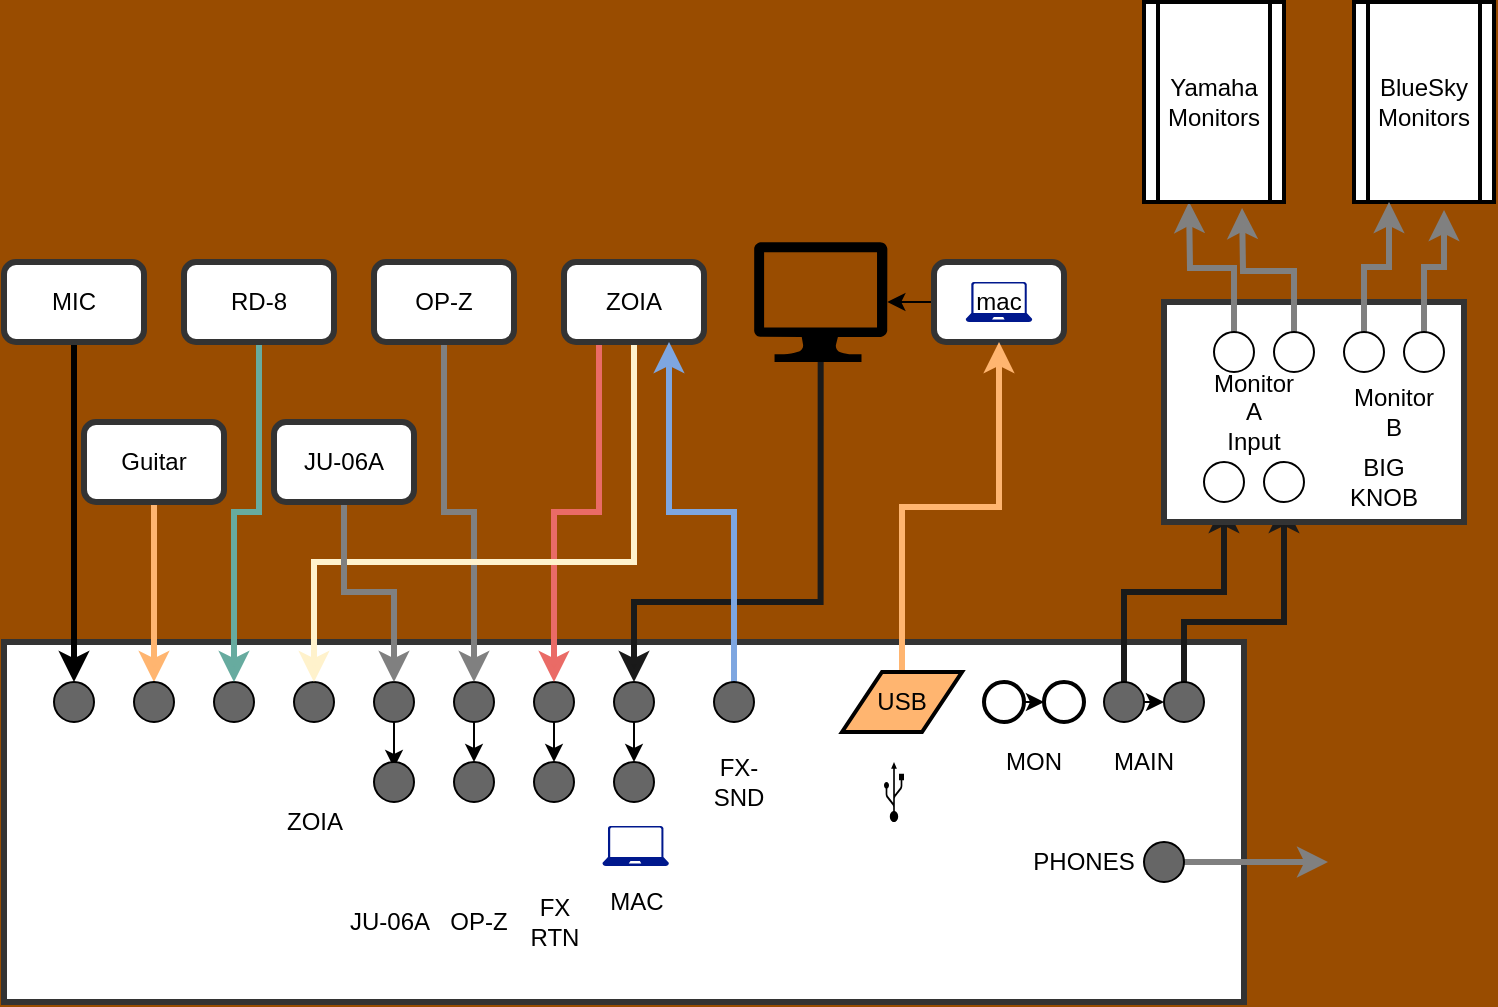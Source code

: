 <mxfile version="14.4.2" type="github">
  <diagram id="0rPY9b9the-vHaNKAwIG" name="Page-1">
    <mxGraphModel dx="800" dy="548" grid="1" gridSize="10" guides="1" tooltips="1" connect="1" arrows="1" fold="1" page="1" pageScale="1" pageWidth="850" pageHeight="1100" background="#994C00" math="0" shadow="0">
      <root>
        <mxCell id="0" />
        <mxCell id="1" parent="0" />
        <mxCell id="681xsgQmHqRQnjf-dhJd-1" value="" style="whiteSpace=wrap;html=1;strokeWidth=3;strokeColor=#333333;" vertex="1" parent="1">
          <mxGeometry x="70" y="390" width="620" height="180" as="geometry" />
        </mxCell>
        <mxCell id="681xsgQmHqRQnjf-dhJd-2" value="" style="ellipse;whiteSpace=wrap;html=1;aspect=fixed;fillColor=#666666;" vertex="1" parent="1">
          <mxGeometry x="95" y="410" width="20" height="20" as="geometry" />
        </mxCell>
        <mxCell id="681xsgQmHqRQnjf-dhJd-46" style="edgeStyle=orthogonalEdgeStyle;rounded=0;orthogonalLoop=1;jettySize=auto;html=1;exitX=0.5;exitY=1;exitDx=0;exitDy=0;entryX=0.5;entryY=0;entryDx=0;entryDy=0;strokeWidth=3;strokeColor=#FFB570;" edge="1" parent="1" source="681xsgQmHqRQnjf-dhJd-47" target="681xsgQmHqRQnjf-dhJd-6">
          <mxGeometry relative="1" as="geometry">
            <mxPoint x="145" y="340" as="sourcePoint" />
          </mxGeometry>
        </mxCell>
        <mxCell id="681xsgQmHqRQnjf-dhJd-6" value="" style="ellipse;whiteSpace=wrap;html=1;aspect=fixed;fillColor=#666666;" vertex="1" parent="1">
          <mxGeometry x="135" y="410" width="20" height="20" as="geometry" />
        </mxCell>
        <mxCell id="681xsgQmHqRQnjf-dhJd-7" value="" style="ellipse;whiteSpace=wrap;html=1;aspect=fixed;fillColor=#666666;" vertex="1" parent="1">
          <mxGeometry x="175" y="410" width="20" height="20" as="geometry" />
        </mxCell>
        <mxCell id="681xsgQmHqRQnjf-dhJd-8" value="" style="ellipse;whiteSpace=wrap;html=1;aspect=fixed;fillColor=#666666;" vertex="1" parent="1">
          <mxGeometry x="215" y="410" width="20" height="20" as="geometry" />
        </mxCell>
        <mxCell id="681xsgQmHqRQnjf-dhJd-38" style="edgeStyle=orthogonalEdgeStyle;rounded=0;orthogonalLoop=1;jettySize=auto;html=1;exitX=0.5;exitY=1;exitDx=0;exitDy=0;" edge="1" parent="1" source="681xsgQmHqRQnjf-dhJd-9">
          <mxGeometry relative="1" as="geometry">
            <mxPoint x="265" y="453" as="targetPoint" />
          </mxGeometry>
        </mxCell>
        <mxCell id="681xsgQmHqRQnjf-dhJd-9" value="" style="ellipse;whiteSpace=wrap;html=1;aspect=fixed;fillColor=#666666;" vertex="1" parent="1">
          <mxGeometry x="255" y="410" width="20" height="20" as="geometry" />
        </mxCell>
        <mxCell id="681xsgQmHqRQnjf-dhJd-37" style="edgeStyle=orthogonalEdgeStyle;rounded=0;orthogonalLoop=1;jettySize=auto;html=1;exitX=0.5;exitY=1;exitDx=0;exitDy=0;entryX=0.5;entryY=0;entryDx=0;entryDy=0;" edge="1" parent="1" source="681xsgQmHqRQnjf-dhJd-10" target="681xsgQmHqRQnjf-dhJd-16">
          <mxGeometry relative="1" as="geometry" />
        </mxCell>
        <mxCell id="681xsgQmHqRQnjf-dhJd-10" value="" style="ellipse;whiteSpace=wrap;html=1;aspect=fixed;fillColor=#666666;" vertex="1" parent="1">
          <mxGeometry x="295" y="410" width="20" height="20" as="geometry" />
        </mxCell>
        <mxCell id="681xsgQmHqRQnjf-dhJd-36" style="edgeStyle=orthogonalEdgeStyle;rounded=0;orthogonalLoop=1;jettySize=auto;html=1;exitX=0.5;exitY=1;exitDx=0;exitDy=0;entryX=0.5;entryY=0;entryDx=0;entryDy=0;" edge="1" parent="1" source="681xsgQmHqRQnjf-dhJd-13" target="681xsgQmHqRQnjf-dhJd-17">
          <mxGeometry relative="1" as="geometry" />
        </mxCell>
        <mxCell id="681xsgQmHqRQnjf-dhJd-13" value="" style="ellipse;whiteSpace=wrap;html=1;aspect=fixed;fillColor=#666666;" vertex="1" parent="1">
          <mxGeometry x="335" y="410" width="20" height="20" as="geometry" />
        </mxCell>
        <mxCell id="681xsgQmHqRQnjf-dhJd-39" style="edgeStyle=orthogonalEdgeStyle;rounded=0;orthogonalLoop=1;jettySize=auto;html=1;exitX=0.5;exitY=1;exitDx=0;exitDy=0;entryX=0.5;entryY=0;entryDx=0;entryDy=0;" edge="1" parent="1" source="681xsgQmHqRQnjf-dhJd-14" target="681xsgQmHqRQnjf-dhJd-18">
          <mxGeometry relative="1" as="geometry" />
        </mxCell>
        <mxCell id="681xsgQmHqRQnjf-dhJd-14" value="" style="ellipse;whiteSpace=wrap;html=1;aspect=fixed;fillColor=#666666;" vertex="1" parent="1">
          <mxGeometry x="375" y="410" width="20" height="20" as="geometry" />
        </mxCell>
        <mxCell id="681xsgQmHqRQnjf-dhJd-15" value="" style="ellipse;whiteSpace=wrap;html=1;aspect=fixed;fillColor=#666666;" vertex="1" parent="1">
          <mxGeometry x="255" y="450" width="20" height="20" as="geometry" />
        </mxCell>
        <mxCell id="681xsgQmHqRQnjf-dhJd-16" value="" style="ellipse;whiteSpace=wrap;html=1;aspect=fixed;fillColor=#666666;" vertex="1" parent="1">
          <mxGeometry x="295" y="450" width="20" height="20" as="geometry" />
        </mxCell>
        <mxCell id="681xsgQmHqRQnjf-dhJd-17" value="" style="ellipse;whiteSpace=wrap;html=1;aspect=fixed;fillColor=#666666;" vertex="1" parent="1">
          <mxGeometry x="335" y="450" width="20" height="20" as="geometry" />
        </mxCell>
        <mxCell id="681xsgQmHqRQnjf-dhJd-18" value="" style="ellipse;whiteSpace=wrap;html=1;aspect=fixed;fillColor=#666666;" vertex="1" parent="1">
          <mxGeometry x="375" y="450" width="20" height="20" as="geometry" />
        </mxCell>
        <mxCell id="681xsgQmHqRQnjf-dhJd-40" style="edgeStyle=orthogonalEdgeStyle;rounded=0;orthogonalLoop=1;jettySize=auto;html=1;exitX=1;exitY=0.5;exitDx=0;exitDy=0;entryX=0;entryY=0.5;entryDx=0;entryDy=0;" edge="1" parent="1" source="681xsgQmHqRQnjf-dhJd-19" target="681xsgQmHqRQnjf-dhJd-20">
          <mxGeometry relative="1" as="geometry" />
        </mxCell>
        <mxCell id="681xsgQmHqRQnjf-dhJd-19" value="" style="ellipse;whiteSpace=wrap;html=1;aspect=fixed;strokeWidth=2;" vertex="1" parent="1">
          <mxGeometry x="560" y="410" width="20" height="20" as="geometry" />
        </mxCell>
        <mxCell id="681xsgQmHqRQnjf-dhJd-20" value="" style="ellipse;whiteSpace=wrap;html=1;aspect=fixed;strokeWidth=2;" vertex="1" parent="1">
          <mxGeometry x="590" y="410" width="20" height="20" as="geometry" />
        </mxCell>
        <mxCell id="681xsgQmHqRQnjf-dhJd-33" style="edgeStyle=orthogonalEdgeStyle;rounded=0;orthogonalLoop=1;jettySize=auto;html=1;exitX=0.5;exitY=1;exitDx=0;exitDy=0;entryX=0.5;entryY=0;entryDx=0;entryDy=0;strokeWidth=3;" edge="1" parent="1" source="681xsgQmHqRQnjf-dhJd-22" target="681xsgQmHqRQnjf-dhJd-2">
          <mxGeometry relative="1" as="geometry" />
        </mxCell>
        <mxCell id="681xsgQmHqRQnjf-dhJd-22" value="MIC" style="rounded=1;whiteSpace=wrap;html=1;strokeWidth=3;strokeColor=#333333;" vertex="1" parent="1">
          <mxGeometry x="70" y="200" width="70" height="40" as="geometry" />
        </mxCell>
        <mxCell id="681xsgQmHqRQnjf-dhJd-34" style="edgeStyle=orthogonalEdgeStyle;rounded=0;orthogonalLoop=1;jettySize=auto;html=1;exitX=0.5;exitY=1;exitDx=0;exitDy=0;entryX=0.5;entryY=0;entryDx=0;entryDy=0;strokeWidth=3;strokeColor=#67AB9F;" edge="1" parent="1" source="681xsgQmHqRQnjf-dhJd-23" target="681xsgQmHqRQnjf-dhJd-7">
          <mxGeometry relative="1" as="geometry" />
        </mxCell>
        <mxCell id="681xsgQmHqRQnjf-dhJd-23" value="RD-8" style="rounded=1;whiteSpace=wrap;html=1;strokeWidth=3;strokeColor=#333333;" vertex="1" parent="1">
          <mxGeometry x="160" y="200" width="75" height="40" as="geometry" />
        </mxCell>
        <mxCell id="681xsgQmHqRQnjf-dhJd-35" style="edgeStyle=orthogonalEdgeStyle;rounded=0;orthogonalLoop=1;jettySize=auto;html=1;exitX=0.5;exitY=1;exitDx=0;exitDy=0;entryX=0.5;entryY=0;entryDx=0;entryDy=0;strokeWidth=3;strokeColor=#808080;" edge="1" parent="1" source="681xsgQmHqRQnjf-dhJd-24" target="681xsgQmHqRQnjf-dhJd-10">
          <mxGeometry relative="1" as="geometry">
            <mxPoint x="240" y="360" as="targetPoint" />
          </mxGeometry>
        </mxCell>
        <mxCell id="681xsgQmHqRQnjf-dhJd-24" value="OP-Z" style="rounded=1;whiteSpace=wrap;html=1;strokeWidth=3;strokeColor=#333333;" vertex="1" parent="1">
          <mxGeometry x="255" y="200" width="70" height="40" as="geometry" />
        </mxCell>
        <mxCell id="681xsgQmHqRQnjf-dhJd-89" style="edgeStyle=orthogonalEdgeStyle;rounded=0;orthogonalLoop=1;jettySize=auto;html=1;exitX=0.25;exitY=1;exitDx=0;exitDy=0;entryX=0.5;entryY=0;entryDx=0;entryDy=0;strokeWidth=3;strokeColor=#EA6B66;" edge="1" parent="1" source="681xsgQmHqRQnjf-dhJd-25" target="681xsgQmHqRQnjf-dhJd-13">
          <mxGeometry relative="1" as="geometry" />
        </mxCell>
        <mxCell id="681xsgQmHqRQnjf-dhJd-104" style="edgeStyle=orthogonalEdgeStyle;rounded=0;orthogonalLoop=1;jettySize=auto;html=1;entryX=0.5;entryY=0;entryDx=0;entryDy=0;strokeWidth=3;strokeColor=#FFF2CC;" edge="1" parent="1" source="681xsgQmHqRQnjf-dhJd-25" target="681xsgQmHqRQnjf-dhJd-8">
          <mxGeometry relative="1" as="geometry">
            <Array as="points">
              <mxPoint x="385" y="350" />
              <mxPoint x="225" y="350" />
            </Array>
          </mxGeometry>
        </mxCell>
        <mxCell id="681xsgQmHqRQnjf-dhJd-25" value="ZOIA" style="rounded=1;whiteSpace=wrap;html=1;strokeWidth=3;strokeColor=#333333;" vertex="1" parent="1">
          <mxGeometry x="350" y="200" width="70" height="40" as="geometry" />
        </mxCell>
        <mxCell id="681xsgQmHqRQnjf-dhJd-43" style="edgeStyle=orthogonalEdgeStyle;rounded=0;orthogonalLoop=1;jettySize=auto;html=1;exitX=0.5;exitY=1;exitDx=0;exitDy=0;entryX=0.5;entryY=0;entryDx=0;entryDy=0;exitPerimeter=0;strokeWidth=3;strokeColor=#1A1A1A;" edge="1" parent="1" source="681xsgQmHqRQnjf-dhJd-82" target="681xsgQmHqRQnjf-dhJd-14">
          <mxGeometry relative="1" as="geometry">
            <Array as="points">
              <mxPoint x="478" y="370" />
              <mxPoint x="385" y="370" />
            </Array>
          </mxGeometry>
        </mxCell>
        <mxCell id="681xsgQmHqRQnjf-dhJd-91" style="edgeStyle=orthogonalEdgeStyle;rounded=0;orthogonalLoop=1;jettySize=auto;html=1;exitX=0;exitY=0.5;exitDx=0;exitDy=0;entryX=1;entryY=0.5;entryDx=0;entryDy=0;entryPerimeter=0;" edge="1" parent="1" source="681xsgQmHqRQnjf-dhJd-26" target="681xsgQmHqRQnjf-dhJd-82">
          <mxGeometry relative="1" as="geometry" />
        </mxCell>
        <mxCell id="681xsgQmHqRQnjf-dhJd-26" value="mac" style="rounded=1;whiteSpace=wrap;html=1;strokeWidth=3;strokeColor=#333333;" vertex="1" parent="1">
          <mxGeometry x="535" y="200" width="65" height="40" as="geometry" />
        </mxCell>
        <mxCell id="681xsgQmHqRQnjf-dhJd-41" style="edgeStyle=orthogonalEdgeStyle;rounded=0;orthogonalLoop=1;jettySize=auto;html=1;exitX=1;exitY=0.5;exitDx=0;exitDy=0;entryX=0;entryY=0.5;entryDx=0;entryDy=0;" edge="1" parent="1" source="681xsgQmHqRQnjf-dhJd-27" target="681xsgQmHqRQnjf-dhJd-28">
          <mxGeometry relative="1" as="geometry" />
        </mxCell>
        <mxCell id="681xsgQmHqRQnjf-dhJd-63" style="edgeStyle=orthogonalEdgeStyle;rounded=0;orthogonalLoop=1;jettySize=auto;html=1;exitX=0.5;exitY=0;exitDx=0;exitDy=0;strokeWidth=3;strokeColor=#1A1A1A;" edge="1" parent="1" source="681xsgQmHqRQnjf-dhJd-27" target="681xsgQmHqRQnjf-dhJd-57">
          <mxGeometry relative="1" as="geometry" />
        </mxCell>
        <mxCell id="681xsgQmHqRQnjf-dhJd-27" value="" style="ellipse;whiteSpace=wrap;html=1;aspect=fixed;fillColor=#666666;" vertex="1" parent="1">
          <mxGeometry x="620" y="410" width="20" height="20" as="geometry" />
        </mxCell>
        <mxCell id="681xsgQmHqRQnjf-dhJd-64" style="edgeStyle=orthogonalEdgeStyle;rounded=0;orthogonalLoop=1;jettySize=auto;html=1;exitX=0.5;exitY=0;exitDx=0;exitDy=0;entryX=0.5;entryY=1;entryDx=0;entryDy=0;strokeWidth=3;strokeColor=#1A1A1A;" edge="1" parent="1" source="681xsgQmHqRQnjf-dhJd-28" target="681xsgQmHqRQnjf-dhJd-58">
          <mxGeometry relative="1" as="geometry">
            <Array as="points">
              <mxPoint x="660" y="380" />
              <mxPoint x="710" y="380" />
            </Array>
          </mxGeometry>
        </mxCell>
        <mxCell id="681xsgQmHqRQnjf-dhJd-28" value="" style="ellipse;whiteSpace=wrap;html=1;aspect=fixed;fillColor=#666666;" vertex="1" parent="1">
          <mxGeometry x="650" y="410" width="20" height="20" as="geometry" />
        </mxCell>
        <mxCell id="681xsgQmHqRQnjf-dhJd-30" value="BlueSky Monitors" style="shape=process;whiteSpace=wrap;html=1;backgroundOutline=1;strokeWidth=2;" vertex="1" parent="1">
          <mxGeometry x="745" y="70" width="70" height="100" as="geometry" />
        </mxCell>
        <mxCell id="681xsgQmHqRQnjf-dhJd-31" value="MAIN" style="text;html=1;strokeColor=none;fillColor=none;align=center;verticalAlign=middle;whiteSpace=wrap;rounded=0;" vertex="1" parent="1">
          <mxGeometry x="620" y="440" width="40" height="20" as="geometry" />
        </mxCell>
        <mxCell id="681xsgQmHqRQnjf-dhJd-32" value="MON" style="text;html=1;strokeColor=none;fillColor=none;align=center;verticalAlign=middle;whiteSpace=wrap;rounded=0;" vertex="1" parent="1">
          <mxGeometry x="565" y="440" width="40" height="20" as="geometry" />
        </mxCell>
        <mxCell id="681xsgQmHqRQnjf-dhJd-47" value="Guitar" style="rounded=1;whiteSpace=wrap;html=1;strokeWidth=3;strokeColor=#333333;" vertex="1" parent="1">
          <mxGeometry x="110" y="280" width="70" height="40" as="geometry" />
        </mxCell>
        <mxCell id="681xsgQmHqRQnjf-dhJd-88" style="edgeStyle=orthogonalEdgeStyle;rounded=0;orthogonalLoop=1;jettySize=auto;html=1;exitX=0.5;exitY=0;exitDx=0;exitDy=0;entryX=0.75;entryY=1;entryDx=0;entryDy=0;strokeWidth=3;strokeColor=#7EA6E0;" edge="1" parent="1" source="681xsgQmHqRQnjf-dhJd-48" target="681xsgQmHqRQnjf-dhJd-25">
          <mxGeometry relative="1" as="geometry" />
        </mxCell>
        <mxCell id="681xsgQmHqRQnjf-dhJd-48" value="" style="ellipse;whiteSpace=wrap;html=1;aspect=fixed;fillColor=#666666;" vertex="1" parent="1">
          <mxGeometry x="425" y="410" width="20" height="20" as="geometry" />
        </mxCell>
        <mxCell id="681xsgQmHqRQnjf-dhJd-49" value="FX-SND" style="text;html=1;strokeColor=none;fillColor=none;align=center;verticalAlign=middle;whiteSpace=wrap;rounded=0;" vertex="1" parent="1">
          <mxGeometry x="420" y="450" width="35" height="20" as="geometry" />
        </mxCell>
        <mxCell id="681xsgQmHqRQnjf-dhJd-50" value="" style="whiteSpace=wrap;html=1;strokeWidth=3;strokeColor=#333333;" vertex="1" parent="1">
          <mxGeometry x="650" y="220" width="150" height="110" as="geometry" />
        </mxCell>
        <mxCell id="681xsgQmHqRQnjf-dhJd-65" style="edgeStyle=orthogonalEdgeStyle;rounded=0;orthogonalLoop=1;jettySize=auto;html=1;exitX=0.5;exitY=0;exitDx=0;exitDy=0;entryX=0.25;entryY=1;entryDx=0;entryDy=0;strokeWidth=3;strokeColor=#808080;" edge="1" parent="1" source="681xsgQmHqRQnjf-dhJd-53">
          <mxGeometry relative="1" as="geometry">
            <mxPoint x="662.5" y="170" as="targetPoint" />
          </mxGeometry>
        </mxCell>
        <mxCell id="681xsgQmHqRQnjf-dhJd-53" value="" style="ellipse;whiteSpace=wrap;html=1;aspect=fixed;" vertex="1" parent="1">
          <mxGeometry x="675" y="235" width="20" height="20" as="geometry" />
        </mxCell>
        <mxCell id="681xsgQmHqRQnjf-dhJd-66" style="edgeStyle=orthogonalEdgeStyle;rounded=0;orthogonalLoop=1;jettySize=auto;html=1;exitX=0.5;exitY=0;exitDx=0;exitDy=0;entryX=0.629;entryY=1.03;entryDx=0;entryDy=0;entryPerimeter=0;strokeWidth=3;strokeColor=#808080;" edge="1" parent="1" source="681xsgQmHqRQnjf-dhJd-54">
          <mxGeometry relative="1" as="geometry">
            <mxPoint x="689.03" y="173" as="targetPoint" />
          </mxGeometry>
        </mxCell>
        <mxCell id="681xsgQmHqRQnjf-dhJd-54" value="" style="ellipse;whiteSpace=wrap;html=1;aspect=fixed;" vertex="1" parent="1">
          <mxGeometry x="705" y="235" width="20" height="20" as="geometry" />
        </mxCell>
        <mxCell id="681xsgQmHqRQnjf-dhJd-67" style="edgeStyle=orthogonalEdgeStyle;rounded=0;orthogonalLoop=1;jettySize=auto;html=1;exitX=0.5;exitY=0;exitDx=0;exitDy=0;entryX=0.25;entryY=1;entryDx=0;entryDy=0;strokeWidth=3;strokeColor=#808080;" edge="1" parent="1" source="681xsgQmHqRQnjf-dhJd-55" target="681xsgQmHqRQnjf-dhJd-30">
          <mxGeometry relative="1" as="geometry" />
        </mxCell>
        <mxCell id="681xsgQmHqRQnjf-dhJd-55" value="" style="ellipse;whiteSpace=wrap;html=1;aspect=fixed;" vertex="1" parent="1">
          <mxGeometry x="740" y="235" width="20" height="20" as="geometry" />
        </mxCell>
        <mxCell id="681xsgQmHqRQnjf-dhJd-68" style="edgeStyle=orthogonalEdgeStyle;rounded=0;orthogonalLoop=1;jettySize=auto;html=1;exitX=0.5;exitY=0;exitDx=0;exitDy=0;entryX=0.643;entryY=1.04;entryDx=0;entryDy=0;entryPerimeter=0;strokeWidth=3;strokeColor=#808080;" edge="1" parent="1" source="681xsgQmHqRQnjf-dhJd-56" target="681xsgQmHqRQnjf-dhJd-30">
          <mxGeometry relative="1" as="geometry" />
        </mxCell>
        <mxCell id="681xsgQmHqRQnjf-dhJd-56" value="" style="ellipse;whiteSpace=wrap;html=1;aspect=fixed;" vertex="1" parent="1">
          <mxGeometry x="770" y="235" width="20" height="20" as="geometry" />
        </mxCell>
        <mxCell id="681xsgQmHqRQnjf-dhJd-57" value="" style="ellipse;whiteSpace=wrap;html=1;aspect=fixed;" vertex="1" parent="1">
          <mxGeometry x="670" y="300" width="20" height="20" as="geometry" />
        </mxCell>
        <mxCell id="681xsgQmHqRQnjf-dhJd-58" value="" style="ellipse;whiteSpace=wrap;html=1;aspect=fixed;" vertex="1" parent="1">
          <mxGeometry x="700" y="300" width="20" height="20" as="geometry" />
        </mxCell>
        <mxCell id="681xsgQmHqRQnjf-dhJd-60" value="Monitor A&lt;br&gt;Input" style="text;html=1;strokeColor=none;fillColor=none;align=center;verticalAlign=middle;whiteSpace=wrap;rounded=0;" vertex="1" parent="1">
          <mxGeometry x="675" y="265" width="40" height="20" as="geometry" />
        </mxCell>
        <mxCell id="681xsgQmHqRQnjf-dhJd-61" value="Monitor B" style="text;html=1;strokeColor=none;fillColor=none;align=center;verticalAlign=middle;whiteSpace=wrap;rounded=0;" vertex="1" parent="1">
          <mxGeometry x="745" y="265" width="40" height="20" as="geometry" />
        </mxCell>
        <mxCell id="681xsgQmHqRQnjf-dhJd-70" value="BIG KNOB" style="text;html=1;strokeColor=none;fillColor=none;align=center;verticalAlign=middle;whiteSpace=wrap;rounded=0;" vertex="1" parent="1">
          <mxGeometry x="740" y="300" width="40" height="20" as="geometry" />
        </mxCell>
        <mxCell id="681xsgQmHqRQnjf-dhJd-71" value="" style="shape=image;html=1;verticalAlign=top;verticalLabelPosition=bottom;labelBackgroundColor=#ffffff;imageAspect=0;aspect=fixed;image=https://cdn2.iconfinder.com/data/icons/kitchen-appliances-computers-and-electronics/32/Appliances-10-128.png" vertex="1" parent="1">
          <mxGeometry x="732" y="466" width="68" height="68" as="geometry" />
        </mxCell>
        <mxCell id="681xsgQmHqRQnjf-dhJd-96" style="edgeStyle=orthogonalEdgeStyle;rounded=0;orthogonalLoop=1;jettySize=auto;html=1;exitX=1;exitY=0.5;exitDx=0;exitDy=0;entryX=0;entryY=0.5;entryDx=0;entryDy=0;strokeWidth=3;strokeColor=#808080;" edge="1" parent="1" source="681xsgQmHqRQnjf-dhJd-72" target="681xsgQmHqRQnjf-dhJd-71">
          <mxGeometry relative="1" as="geometry" />
        </mxCell>
        <mxCell id="681xsgQmHqRQnjf-dhJd-72" value="" style="ellipse;whiteSpace=wrap;html=1;aspect=fixed;fillColor=#666666;" vertex="1" parent="1">
          <mxGeometry x="640" y="490" width="20" height="20" as="geometry" />
        </mxCell>
        <mxCell id="681xsgQmHqRQnjf-dhJd-74" value="PHONES" style="text;html=1;strokeColor=none;fillColor=none;align=center;verticalAlign=middle;whiteSpace=wrap;rounded=0;" vertex="1" parent="1">
          <mxGeometry x="590" y="490" width="40" height="20" as="geometry" />
        </mxCell>
        <mxCell id="681xsgQmHqRQnjf-dhJd-75" value="" style="shape=mxgraph.signs.tech.usb;html=1;pointerEvents=1;fillColor=#000000;strokeColor=none;verticalLabelPosition=bottom;verticalAlign=top;align=center;" vertex="1" parent="1">
          <mxGeometry x="510" y="450" width="10" height="30" as="geometry" />
        </mxCell>
        <mxCell id="681xsgQmHqRQnjf-dhJd-81" value="Yamaha&lt;br&gt;Monitors" style="shape=process;whiteSpace=wrap;html=1;backgroundOutline=1;strokeWidth=2;" vertex="1" parent="1">
          <mxGeometry x="640" y="70" width="70" height="100" as="geometry" />
        </mxCell>
        <mxCell id="681xsgQmHqRQnjf-dhJd-82" value="" style="aspect=fixed;pointerEvents=1;shadow=0;dashed=0;html=1;strokeColor=none;labelPosition=center;verticalLabelPosition=bottom;verticalAlign=top;align=center;shape=mxgraph.azure.computer;fillColor=#000000;" vertex="1" parent="1">
          <mxGeometry x="445.0" y="190" width="66.67" height="60" as="geometry" />
        </mxCell>
        <mxCell id="681xsgQmHqRQnjf-dhJd-92" style="edgeStyle=orthogonalEdgeStyle;rounded=0;orthogonalLoop=1;jettySize=auto;html=1;exitX=0.5;exitY=0;exitDx=0;exitDy=0;strokeWidth=3;strokeColor=#FFB570;" edge="1" parent="1" source="681xsgQmHqRQnjf-dhJd-76" target="681xsgQmHqRQnjf-dhJd-26">
          <mxGeometry relative="1" as="geometry" />
        </mxCell>
        <mxCell id="681xsgQmHqRQnjf-dhJd-76" value="USB" style="shape=parallelogram;perimeter=parallelogramPerimeter;whiteSpace=wrap;html=1;fixedSize=1;strokeWidth=2;fillColor=#FFB570;" vertex="1" parent="1">
          <mxGeometry x="489" y="405" width="60" height="30" as="geometry" />
        </mxCell>
        <mxCell id="681xsgQmHqRQnjf-dhJd-90" value="ZOIA" style="text;html=1;strokeColor=none;fillColor=none;align=center;verticalAlign=middle;whiteSpace=wrap;rounded=0;" vertex="1" parent="1">
          <mxGeometry x="207.5" y="470" width="35" height="20" as="geometry" />
        </mxCell>
        <mxCell id="681xsgQmHqRQnjf-dhJd-93" value="MAC" style="text;html=1;strokeColor=none;fillColor=none;align=center;verticalAlign=middle;whiteSpace=wrap;rounded=0;" vertex="1" parent="1">
          <mxGeometry x="369.17" y="510" width="35" height="20" as="geometry" />
        </mxCell>
        <mxCell id="681xsgQmHqRQnjf-dhJd-94" value="FX RTN" style="text;html=1;strokeColor=none;fillColor=none;align=center;verticalAlign=middle;whiteSpace=wrap;rounded=0;" vertex="1" parent="1">
          <mxGeometry x="327.5" y="520" width="35" height="20" as="geometry" />
        </mxCell>
        <mxCell id="681xsgQmHqRQnjf-dhJd-95" value="OP-Z" style="text;html=1;strokeColor=none;fillColor=none;align=center;verticalAlign=middle;whiteSpace=wrap;rounded=0;" vertex="1" parent="1">
          <mxGeometry x="290" y="520" width="35" height="20" as="geometry" />
        </mxCell>
        <mxCell id="681xsgQmHqRQnjf-dhJd-103" style="edgeStyle=orthogonalEdgeStyle;rounded=0;orthogonalLoop=1;jettySize=auto;html=1;entryX=0.5;entryY=0;entryDx=0;entryDy=0;strokeColor=#808080;strokeWidth=3;" edge="1" parent="1" source="681xsgQmHqRQnjf-dhJd-97" target="681xsgQmHqRQnjf-dhJd-9">
          <mxGeometry relative="1" as="geometry" />
        </mxCell>
        <mxCell id="681xsgQmHqRQnjf-dhJd-97" value="JU-06A" style="rounded=1;whiteSpace=wrap;html=1;strokeWidth=3;strokeColor=#333333;" vertex="1" parent="1">
          <mxGeometry x="205" y="280" width="70" height="40" as="geometry" />
        </mxCell>
        <mxCell id="681xsgQmHqRQnjf-dhJd-99" value="" style="shape=image;html=1;verticalAlign=top;verticalLabelPosition=bottom;labelBackgroundColor=#ffffff;imageAspect=0;aspect=fixed;image=https://cdn4.iconfinder.com/data/icons/ionicons/512/icon-ios7-mic-128.png" vertex="1" parent="1">
          <mxGeometry x="91" y="440" width="28" height="28" as="geometry" />
        </mxCell>
        <mxCell id="681xsgQmHqRQnjf-dhJd-100" value="" style="shape=image;html=1;verticalAlign=top;verticalLabelPosition=bottom;labelBackgroundColor=#ffffff;imageAspect=0;aspect=fixed;image=https://cdn2.iconfinder.com/data/icons/thesquid-ink-40-free-flat-icon-pack/64/gibson-les_paul_guitar_bass-128.png" vertex="1" parent="1">
          <mxGeometry x="131" y="436" width="28" height="28" as="geometry" />
        </mxCell>
        <mxCell id="681xsgQmHqRQnjf-dhJd-101" value="" style="shape=image;html=1;verticalAlign=top;verticalLabelPosition=bottom;labelBackgroundColor=#ffffff;imageAspect=0;aspect=fixed;image=https://cdn4.iconfinder.com/data/icons/music-208/32/Music_drum_kit_drums_rock_set-128.png" vertex="1" parent="1">
          <mxGeometry x="171" y="436" width="28" height="28" as="geometry" />
        </mxCell>
        <mxCell id="681xsgQmHqRQnjf-dhJd-102" value="" style="shape=image;html=1;verticalAlign=top;verticalLabelPosition=bottom;labelBackgroundColor=#ffffff;imageAspect=0;aspect=fixed;image=https://cdn3.iconfinder.com/data/icons/piano-keyboard/900/1-128.png" vertex="1" parent="1">
          <mxGeometry x="211" y="438" width="28" height="28" as="geometry" />
        </mxCell>
        <mxCell id="681xsgQmHqRQnjf-dhJd-105" value="" style="shape=image;html=1;verticalAlign=top;verticalLabelPosition=bottom;labelBackgroundColor=#ffffff;imageAspect=0;aspect=fixed;image=https://cdn3.iconfinder.com/data/icons/piano-keyboard/900/1-128.png" vertex="1" parent="1">
          <mxGeometry x="251" y="482" width="28" height="28" as="geometry" />
        </mxCell>
        <mxCell id="681xsgQmHqRQnjf-dhJd-107" value="JU-06A" style="text;html=1;strokeColor=none;fillColor=none;align=center;verticalAlign=middle;whiteSpace=wrap;rounded=0;" vertex="1" parent="1">
          <mxGeometry x="240" y="520" width="46" height="20" as="geometry" />
        </mxCell>
        <mxCell id="681xsgQmHqRQnjf-dhJd-108" value="" style="shape=image;html=1;verticalAlign=top;verticalLabelPosition=bottom;labelBackgroundColor=#ffffff;imageAspect=0;aspect=fixed;image=https://cdn3.iconfinder.com/data/icons/piano-keyboard/900/1-128.png" vertex="1" parent="1">
          <mxGeometry x="291" y="482" width="28" height="28" as="geometry" />
        </mxCell>
        <mxCell id="681xsgQmHqRQnjf-dhJd-109" value="" style="aspect=fixed;pointerEvents=1;shadow=0;dashed=0;html=1;strokeColor=none;labelPosition=center;verticalLabelPosition=bottom;verticalAlign=top;align=center;fillColor=#00188D;shape=mxgraph.azure.laptop" vertex="1" parent="1">
          <mxGeometry x="369.17" y="482" width="33.33" height="20" as="geometry" />
        </mxCell>
        <mxCell id="681xsgQmHqRQnjf-dhJd-110" value="" style="shape=image;html=1;verticalAlign=top;verticalLabelPosition=bottom;labelBackgroundColor=#ffffff;imageAspect=0;aspect=fixed;image=https://cdn2.iconfinder.com/data/icons/perqui/48/fx.png;strokeColor=#333333;strokeWidth=2;fillColor=#666666;" vertex="1" parent="1">
          <mxGeometry x="330" y="480" width="30" height="30" as="geometry" />
        </mxCell>
        <mxCell id="681xsgQmHqRQnjf-dhJd-111" value="" style="aspect=fixed;pointerEvents=1;shadow=0;dashed=0;html=1;strokeColor=none;labelPosition=center;verticalLabelPosition=bottom;verticalAlign=top;align=center;fillColor=#00188D;shape=mxgraph.azure.laptop" vertex="1" parent="1">
          <mxGeometry x="550.83" y="210" width="33.33" height="20" as="geometry" />
        </mxCell>
      </root>
    </mxGraphModel>
  </diagram>
</mxfile>
